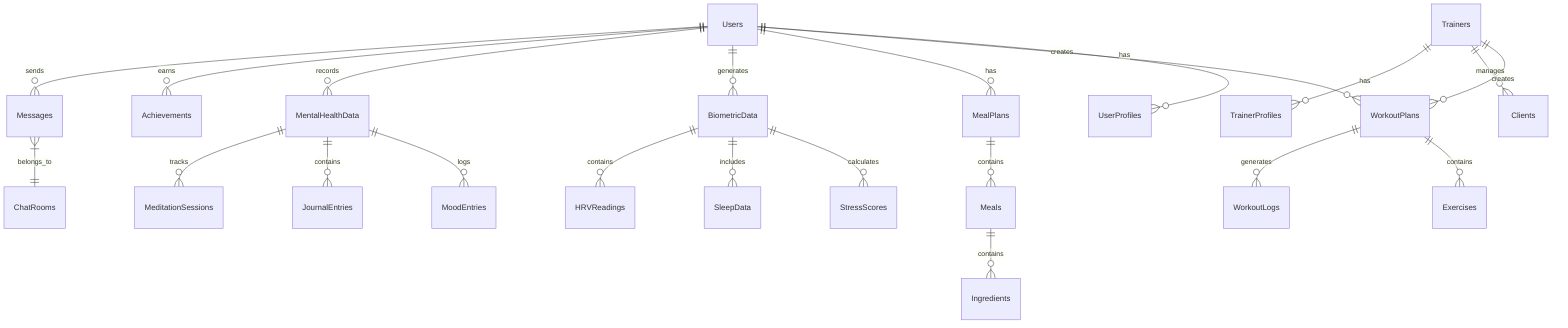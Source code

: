 erDiagram
    Users ||--o{ UserProfiles : has
    Users ||--o{ WorkoutPlans : creates
    Users ||--o{ MealPlans : has
    Users ||--o{ BiometricData : generates
    Users ||--o{ MentalHealthData : records
    Users ||--o{ Achievements : earns
    
    Trainers ||--o{ WorkoutPlans : creates
    Trainers ||--o{ Clients : manages
    Trainers ||--o{ TrainerProfiles : has
    
    WorkoutPlans ||--o{ Exercises : contains
    WorkoutPlans ||--o{ WorkoutLogs : generates
    
    MealPlans ||--o{ Meals : contains
    Meals ||--o{ Ingredients : contains
    
    BiometricData ||--o{ StressScores : calculates
    BiometricData ||--o{ SleepData : includes
    BiometricData ||--o{ HRVReadings : contains
    
    MentalHealthData ||--o{ MoodEntries : logs
    MentalHealthData ||--o{ JournalEntries : contains
    MentalHealthData ||--o{ MeditationSessions : tracks
    
    Users ||--o{ Messages : sends
    Messages }|--|| ChatRooms : belongs_to